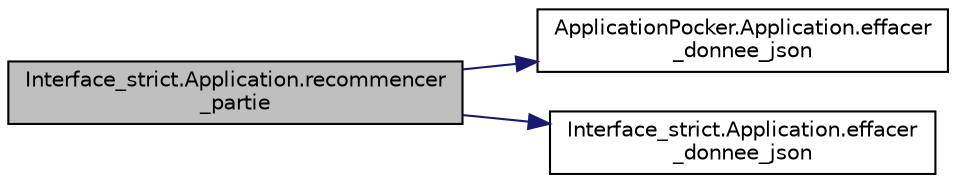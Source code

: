 digraph "Interface_strict.Application.recommencer_partie"
{
  edge [fontname="Helvetica",fontsize="10",labelfontname="Helvetica",labelfontsize="10"];
  node [fontname="Helvetica",fontsize="10",shape=record];
  rankdir="LR";
  Node45 [label="Interface_strict.Application.recommencer\l_partie",height=0.2,width=0.4,color="black", fillcolor="grey75", style="filled", fontcolor="black"];
  Node45 -> Node46 [color="midnightblue",fontsize="10",style="solid",fontname="Helvetica"];
  Node46 [label="ApplicationPocker.Application.effacer\l_donnee_json",height=0.2,width=0.4,color="black", fillcolor="white", style="filled",URL="$class_application_pocker_1_1_application.html#a3b7c42a3e8b03cd632730b62b82dffe0"];
  Node45 -> Node47 [color="midnightblue",fontsize="10",style="solid",fontname="Helvetica"];
  Node47 [label="Interface_strict.Application.effacer\l_donnee_json",height=0.2,width=0.4,color="black", fillcolor="white", style="filled",URL="$class_interface__strict_1_1_application.html#a370a6eb623657188058a039d85e560fa"];
}
